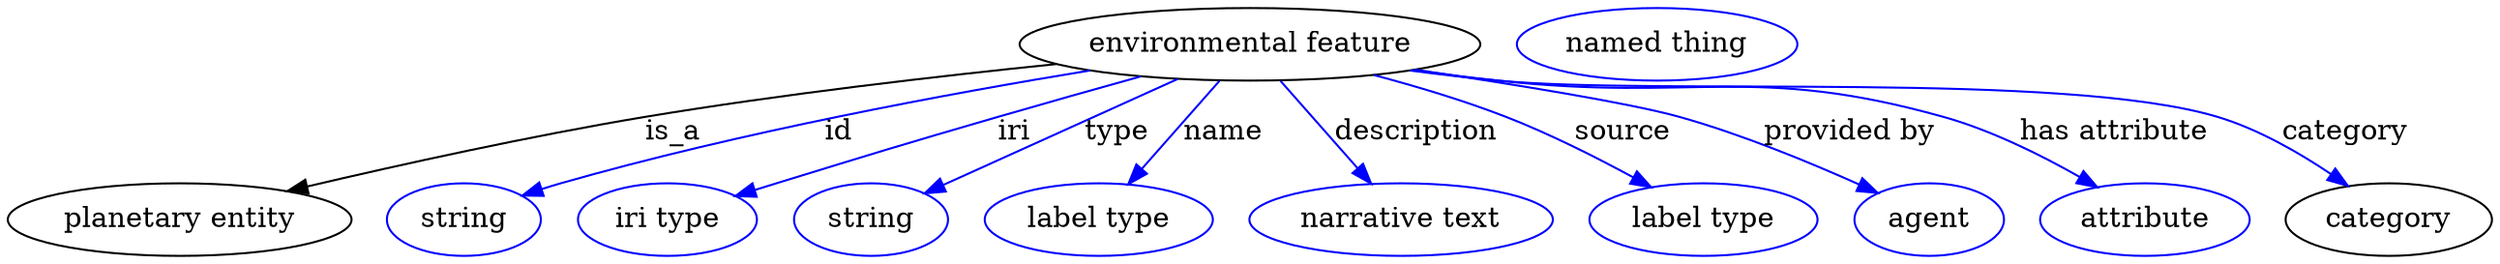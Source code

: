 digraph {
	graph [bb="0,0,1006.6,123"];
	node [label="\N"];
	"environmental feature"	[height=0.5,
		label="environmental feature",
		pos="503.64,105",
		width=2.4734];
	"planetary entity"	[height=0.5,
		pos="65.644,18",
		width=1.8234];
	"environmental feature" -> "planetary entity"	[label=is_a,
		lp="266.64,61.5",
		pos="e,108.32,31.765 427.55,95.602 378.28,89.589 312.87,80.527 255.64,69 208.68,59.541 156.06,45.411 118.12,34.583"];
	id	[color=blue,
		height=0.5,
		label=string,
		pos="179.64,18",
		width=0.84854];
	"environmental feature" -> id	[color=blue,
		label=id,
		lp="333.14,61.5",
		pos="e,203.11,29.639 440.06,92.378 381.85,80.895 293.75,61.382 219.64,36 217.27,35.187 214.84,34.298 212.4,33.368",
		style=solid];
	iri	[color=blue,
		height=0.5,
		label="iri type",
		pos="264.64,18",
		width=1.011];
	"environmental feature" -> iri	[color=blue,
		label=iri,
		lp="407.14,61.5",
		pos="e,292.71,29.668 459.72,89.294 441.43,83.111 419.98,75.79 400.64,69 360.05,54.745 349.99,50.936 309.64,36 307.25,35.112 304.78,34.193 \
302.29,33.264",
		style=solid];
	type	[color=blue,
		height=0.5,
		label=string,
		pos="349.64,18",
		width=0.84854];
	"environmental feature" -> type	[color=blue,
		label=type,
		lp="448.64,61.5",
		pos="e,371.41,31.012 474.32,87.812 447.34,72.925 407.51,50.937 380.16,35.846",
		style=solid];
	name	[color=blue,
		height=0.5,
		label="label type",
		pos="443.64,18",
		width=1.2638];
	"environmental feature" -> name	[color=blue,
		label=name,
		lp="493.14,61.5",
		pos="e,455.36,35.597 491.5,86.799 482.85,74.543 471.08,57.873 461.38,44.13",
		style=solid];
	description	[color=blue,
		height=0.5,
		label="narrative text",
		pos="564.64,18",
		width=1.6068];
	"environmental feature" -> description	[color=blue,
		label=description,
		lp="569.14,61.5",
		pos="e,552.53,35.885 515.99,86.799 524.73,74.622 536.59,58.089 546.42,44.398",
		style=solid];
	source	[color=blue,
		height=0.5,
		label="label type",
		pos="685.64,18",
		width=1.2638];
	"environmental feature" -> source	[color=blue,
		label=source,
		lp="649.64,61.5",
		pos="e,664.08,33.888 551.02,89.702 567.93,84.003 586.94,76.909 603.64,69 621.53,60.532 640.46,49.166 655.62,39.412",
		style=solid];
	"provided by"	[color=blue,
		height=0.5,
		label=agent,
		pos="778.64,18",
		width=0.83048];
	"environmental feature" -> "provided by"	[color=blue,
		label="provided by",
		lp="741.64,61.5",
		pos="e,757.12,30.874 567.11,92.355 606.21,84.875 652.42,75.397 671.64,69 698.3,60.129 727.07,46.431 748.06,35.614",
		style=solid];
	"has attribute"	[color=blue,
		height=0.5,
		label=attribute,
		pos="866.64,18",
		width=1.1193];
	"environmental feature" -> "has attribute"	[color=blue,
		label="has attribute",
		lp="846.14,61.5",
		pos="e,846.45,33.73 567.07,92.327 578.55,90.404 590.44,88.54 601.64,87 679.98,76.236 703.32,93.048 778.64,69 799.69,62.282 821.29,50.103 \
837.82,39.448",
		style=solid];
	category	[height=0.5,
		pos="965.64,18",
		width=1.1374];
	"environmental feature" -> category	[color=blue,
		label=category,
		lp="938.14,61.5",
		pos="e,946.74,34.223 566.23,92.106 577.97,90.171 590.15,88.359 601.64,87 664,79.623 823.76,87.896 883.64,69 903.32,62.792 923.13,50.907 \
938.35,40.282",
		style=solid];
	"named thing_category"	[color=blue,
		height=0.5,
		label="named thing",
		pos="665.64,105",
		width=1.5346];
}

